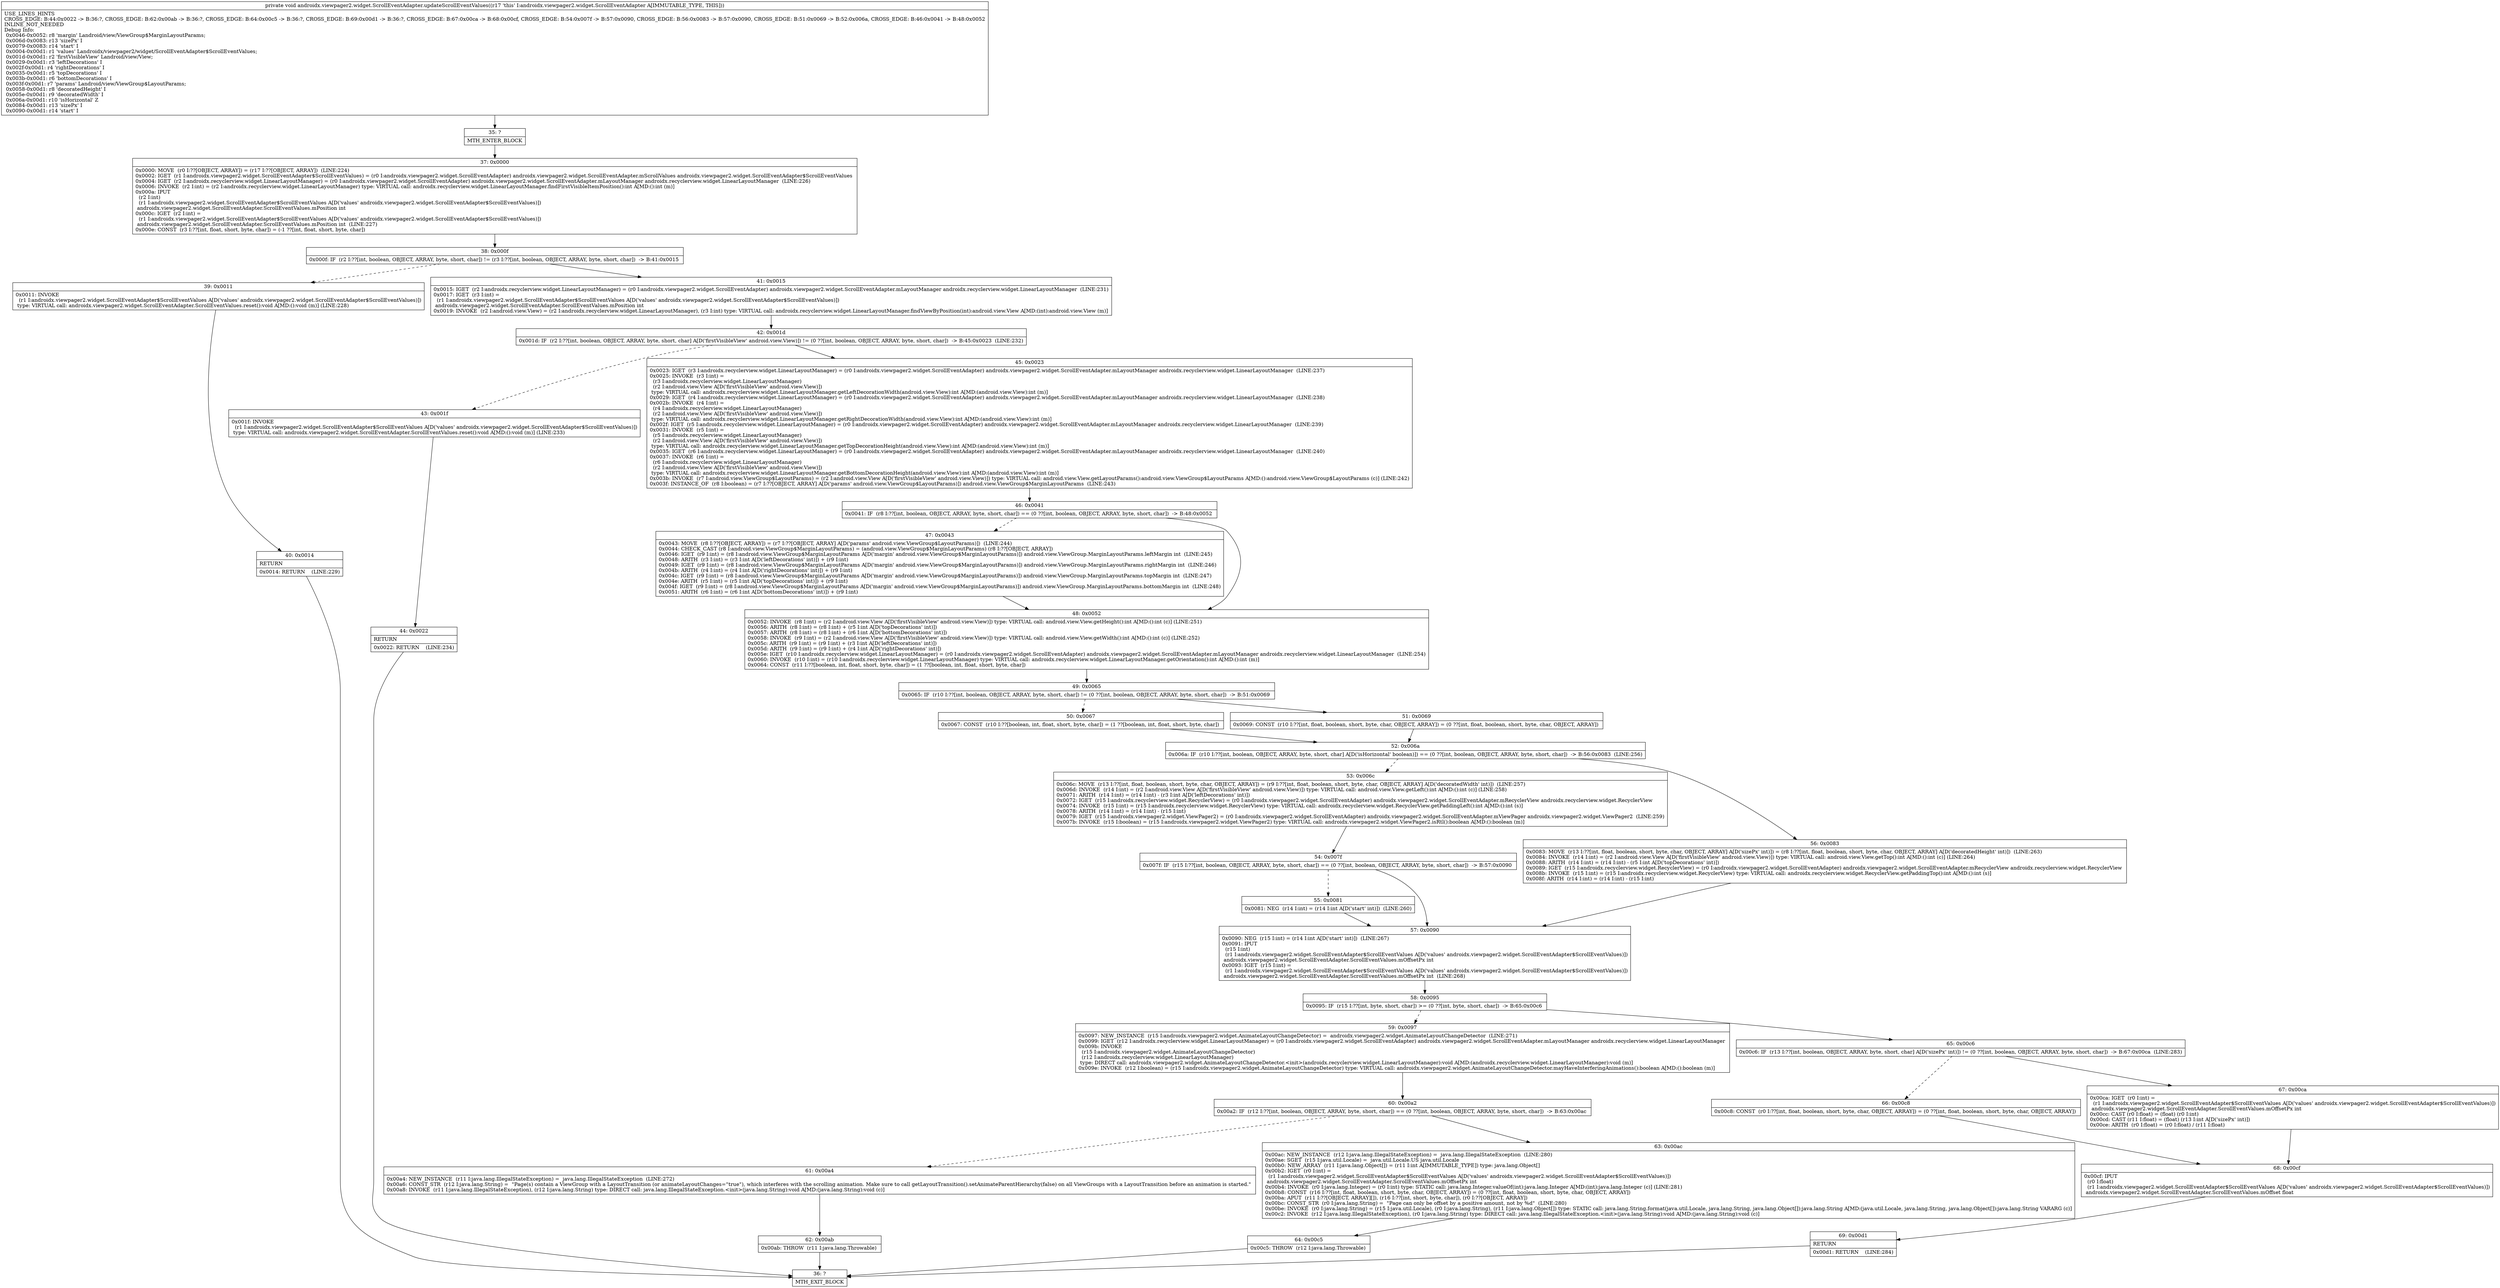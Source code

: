 digraph "CFG forandroidx.viewpager2.widget.ScrollEventAdapter.updateScrollEventValues()V" {
Node_35 [shape=record,label="{35\:\ ?|MTH_ENTER_BLOCK\l}"];
Node_37 [shape=record,label="{37\:\ 0x0000|0x0000: MOVE  (r0 I:??[OBJECT, ARRAY]) = (r17 I:??[OBJECT, ARRAY])  (LINE:224)\l0x0002: IGET  (r1 I:androidx.viewpager2.widget.ScrollEventAdapter$ScrollEventValues) = (r0 I:androidx.viewpager2.widget.ScrollEventAdapter) androidx.viewpager2.widget.ScrollEventAdapter.mScrollValues androidx.viewpager2.widget.ScrollEventAdapter$ScrollEventValues \l0x0004: IGET  (r2 I:androidx.recyclerview.widget.LinearLayoutManager) = (r0 I:androidx.viewpager2.widget.ScrollEventAdapter) androidx.viewpager2.widget.ScrollEventAdapter.mLayoutManager androidx.recyclerview.widget.LinearLayoutManager  (LINE:226)\l0x0006: INVOKE  (r2 I:int) = (r2 I:androidx.recyclerview.widget.LinearLayoutManager) type: VIRTUAL call: androidx.recyclerview.widget.LinearLayoutManager.findFirstVisibleItemPosition():int A[MD:():int (m)]\l0x000a: IPUT  \l  (r2 I:int)\l  (r1 I:androidx.viewpager2.widget.ScrollEventAdapter$ScrollEventValues A[D('values' androidx.viewpager2.widget.ScrollEventAdapter$ScrollEventValues)])\l androidx.viewpager2.widget.ScrollEventAdapter.ScrollEventValues.mPosition int \l0x000c: IGET  (r2 I:int) = \l  (r1 I:androidx.viewpager2.widget.ScrollEventAdapter$ScrollEventValues A[D('values' androidx.viewpager2.widget.ScrollEventAdapter$ScrollEventValues)])\l androidx.viewpager2.widget.ScrollEventAdapter.ScrollEventValues.mPosition int  (LINE:227)\l0x000e: CONST  (r3 I:??[int, float, short, byte, char]) = (\-1 ??[int, float, short, byte, char]) \l}"];
Node_38 [shape=record,label="{38\:\ 0x000f|0x000f: IF  (r2 I:??[int, boolean, OBJECT, ARRAY, byte, short, char]) != (r3 I:??[int, boolean, OBJECT, ARRAY, byte, short, char])  \-\> B:41:0x0015 \l}"];
Node_39 [shape=record,label="{39\:\ 0x0011|0x0011: INVOKE  \l  (r1 I:androidx.viewpager2.widget.ScrollEventAdapter$ScrollEventValues A[D('values' androidx.viewpager2.widget.ScrollEventAdapter$ScrollEventValues)])\l type: VIRTUAL call: androidx.viewpager2.widget.ScrollEventAdapter.ScrollEventValues.reset():void A[MD:():void (m)] (LINE:228)\l}"];
Node_40 [shape=record,label="{40\:\ 0x0014|RETURN\l|0x0014: RETURN    (LINE:229)\l}"];
Node_36 [shape=record,label="{36\:\ ?|MTH_EXIT_BLOCK\l}"];
Node_41 [shape=record,label="{41\:\ 0x0015|0x0015: IGET  (r2 I:androidx.recyclerview.widget.LinearLayoutManager) = (r0 I:androidx.viewpager2.widget.ScrollEventAdapter) androidx.viewpager2.widget.ScrollEventAdapter.mLayoutManager androidx.recyclerview.widget.LinearLayoutManager  (LINE:231)\l0x0017: IGET  (r3 I:int) = \l  (r1 I:androidx.viewpager2.widget.ScrollEventAdapter$ScrollEventValues A[D('values' androidx.viewpager2.widget.ScrollEventAdapter$ScrollEventValues)])\l androidx.viewpager2.widget.ScrollEventAdapter.ScrollEventValues.mPosition int \l0x0019: INVOKE  (r2 I:android.view.View) = (r2 I:androidx.recyclerview.widget.LinearLayoutManager), (r3 I:int) type: VIRTUAL call: androidx.recyclerview.widget.LinearLayoutManager.findViewByPosition(int):android.view.View A[MD:(int):android.view.View (m)]\l}"];
Node_42 [shape=record,label="{42\:\ 0x001d|0x001d: IF  (r2 I:??[int, boolean, OBJECT, ARRAY, byte, short, char] A[D('firstVisibleView' android.view.View)]) != (0 ??[int, boolean, OBJECT, ARRAY, byte, short, char])  \-\> B:45:0x0023  (LINE:232)\l}"];
Node_43 [shape=record,label="{43\:\ 0x001f|0x001f: INVOKE  \l  (r1 I:androidx.viewpager2.widget.ScrollEventAdapter$ScrollEventValues A[D('values' androidx.viewpager2.widget.ScrollEventAdapter$ScrollEventValues)])\l type: VIRTUAL call: androidx.viewpager2.widget.ScrollEventAdapter.ScrollEventValues.reset():void A[MD:():void (m)] (LINE:233)\l}"];
Node_44 [shape=record,label="{44\:\ 0x0022|RETURN\l|0x0022: RETURN    (LINE:234)\l}"];
Node_45 [shape=record,label="{45\:\ 0x0023|0x0023: IGET  (r3 I:androidx.recyclerview.widget.LinearLayoutManager) = (r0 I:androidx.viewpager2.widget.ScrollEventAdapter) androidx.viewpager2.widget.ScrollEventAdapter.mLayoutManager androidx.recyclerview.widget.LinearLayoutManager  (LINE:237)\l0x0025: INVOKE  (r3 I:int) = \l  (r3 I:androidx.recyclerview.widget.LinearLayoutManager)\l  (r2 I:android.view.View A[D('firstVisibleView' android.view.View)])\l type: VIRTUAL call: androidx.recyclerview.widget.LinearLayoutManager.getLeftDecorationWidth(android.view.View):int A[MD:(android.view.View):int (m)]\l0x0029: IGET  (r4 I:androidx.recyclerview.widget.LinearLayoutManager) = (r0 I:androidx.viewpager2.widget.ScrollEventAdapter) androidx.viewpager2.widget.ScrollEventAdapter.mLayoutManager androidx.recyclerview.widget.LinearLayoutManager  (LINE:238)\l0x002b: INVOKE  (r4 I:int) = \l  (r4 I:androidx.recyclerview.widget.LinearLayoutManager)\l  (r2 I:android.view.View A[D('firstVisibleView' android.view.View)])\l type: VIRTUAL call: androidx.recyclerview.widget.LinearLayoutManager.getRightDecorationWidth(android.view.View):int A[MD:(android.view.View):int (m)]\l0x002f: IGET  (r5 I:androidx.recyclerview.widget.LinearLayoutManager) = (r0 I:androidx.viewpager2.widget.ScrollEventAdapter) androidx.viewpager2.widget.ScrollEventAdapter.mLayoutManager androidx.recyclerview.widget.LinearLayoutManager  (LINE:239)\l0x0031: INVOKE  (r5 I:int) = \l  (r5 I:androidx.recyclerview.widget.LinearLayoutManager)\l  (r2 I:android.view.View A[D('firstVisibleView' android.view.View)])\l type: VIRTUAL call: androidx.recyclerview.widget.LinearLayoutManager.getTopDecorationHeight(android.view.View):int A[MD:(android.view.View):int (m)]\l0x0035: IGET  (r6 I:androidx.recyclerview.widget.LinearLayoutManager) = (r0 I:androidx.viewpager2.widget.ScrollEventAdapter) androidx.viewpager2.widget.ScrollEventAdapter.mLayoutManager androidx.recyclerview.widget.LinearLayoutManager  (LINE:240)\l0x0037: INVOKE  (r6 I:int) = \l  (r6 I:androidx.recyclerview.widget.LinearLayoutManager)\l  (r2 I:android.view.View A[D('firstVisibleView' android.view.View)])\l type: VIRTUAL call: androidx.recyclerview.widget.LinearLayoutManager.getBottomDecorationHeight(android.view.View):int A[MD:(android.view.View):int (m)]\l0x003b: INVOKE  (r7 I:android.view.ViewGroup$LayoutParams) = (r2 I:android.view.View A[D('firstVisibleView' android.view.View)]) type: VIRTUAL call: android.view.View.getLayoutParams():android.view.ViewGroup$LayoutParams A[MD:():android.view.ViewGroup$LayoutParams (c)] (LINE:242)\l0x003f: INSTANCE_OF  (r8 I:boolean) = (r7 I:??[OBJECT, ARRAY] A[D('params' android.view.ViewGroup$LayoutParams)]) android.view.ViewGroup$MarginLayoutParams  (LINE:243)\l}"];
Node_46 [shape=record,label="{46\:\ 0x0041|0x0041: IF  (r8 I:??[int, boolean, OBJECT, ARRAY, byte, short, char]) == (0 ??[int, boolean, OBJECT, ARRAY, byte, short, char])  \-\> B:48:0x0052 \l}"];
Node_47 [shape=record,label="{47\:\ 0x0043|0x0043: MOVE  (r8 I:??[OBJECT, ARRAY]) = (r7 I:??[OBJECT, ARRAY] A[D('params' android.view.ViewGroup$LayoutParams)])  (LINE:244)\l0x0044: CHECK_CAST (r8 I:android.view.ViewGroup$MarginLayoutParams) = (android.view.ViewGroup$MarginLayoutParams) (r8 I:??[OBJECT, ARRAY]) \l0x0046: IGET  (r9 I:int) = (r8 I:android.view.ViewGroup$MarginLayoutParams A[D('margin' android.view.ViewGroup$MarginLayoutParams)]) android.view.ViewGroup.MarginLayoutParams.leftMargin int  (LINE:245)\l0x0048: ARITH  (r3 I:int) = (r3 I:int A[D('leftDecorations' int)]) + (r9 I:int) \l0x0049: IGET  (r9 I:int) = (r8 I:android.view.ViewGroup$MarginLayoutParams A[D('margin' android.view.ViewGroup$MarginLayoutParams)]) android.view.ViewGroup.MarginLayoutParams.rightMargin int  (LINE:246)\l0x004b: ARITH  (r4 I:int) = (r4 I:int A[D('rightDecorations' int)]) + (r9 I:int) \l0x004c: IGET  (r9 I:int) = (r8 I:android.view.ViewGroup$MarginLayoutParams A[D('margin' android.view.ViewGroup$MarginLayoutParams)]) android.view.ViewGroup.MarginLayoutParams.topMargin int  (LINE:247)\l0x004e: ARITH  (r5 I:int) = (r5 I:int A[D('topDecorations' int)]) + (r9 I:int) \l0x004f: IGET  (r9 I:int) = (r8 I:android.view.ViewGroup$MarginLayoutParams A[D('margin' android.view.ViewGroup$MarginLayoutParams)]) android.view.ViewGroup.MarginLayoutParams.bottomMargin int  (LINE:248)\l0x0051: ARITH  (r6 I:int) = (r6 I:int A[D('bottomDecorations' int)]) + (r9 I:int) \l}"];
Node_48 [shape=record,label="{48\:\ 0x0052|0x0052: INVOKE  (r8 I:int) = (r2 I:android.view.View A[D('firstVisibleView' android.view.View)]) type: VIRTUAL call: android.view.View.getHeight():int A[MD:():int (c)] (LINE:251)\l0x0056: ARITH  (r8 I:int) = (r8 I:int) + (r5 I:int A[D('topDecorations' int)]) \l0x0057: ARITH  (r8 I:int) = (r8 I:int) + (r6 I:int A[D('bottomDecorations' int)]) \l0x0058: INVOKE  (r9 I:int) = (r2 I:android.view.View A[D('firstVisibleView' android.view.View)]) type: VIRTUAL call: android.view.View.getWidth():int A[MD:():int (c)] (LINE:252)\l0x005c: ARITH  (r9 I:int) = (r9 I:int) + (r3 I:int A[D('leftDecorations' int)]) \l0x005d: ARITH  (r9 I:int) = (r9 I:int) + (r4 I:int A[D('rightDecorations' int)]) \l0x005e: IGET  (r10 I:androidx.recyclerview.widget.LinearLayoutManager) = (r0 I:androidx.viewpager2.widget.ScrollEventAdapter) androidx.viewpager2.widget.ScrollEventAdapter.mLayoutManager androidx.recyclerview.widget.LinearLayoutManager  (LINE:254)\l0x0060: INVOKE  (r10 I:int) = (r10 I:androidx.recyclerview.widget.LinearLayoutManager) type: VIRTUAL call: androidx.recyclerview.widget.LinearLayoutManager.getOrientation():int A[MD:():int (m)]\l0x0064: CONST  (r11 I:??[boolean, int, float, short, byte, char]) = (1 ??[boolean, int, float, short, byte, char]) \l}"];
Node_49 [shape=record,label="{49\:\ 0x0065|0x0065: IF  (r10 I:??[int, boolean, OBJECT, ARRAY, byte, short, char]) != (0 ??[int, boolean, OBJECT, ARRAY, byte, short, char])  \-\> B:51:0x0069 \l}"];
Node_50 [shape=record,label="{50\:\ 0x0067|0x0067: CONST  (r10 I:??[boolean, int, float, short, byte, char]) = (1 ??[boolean, int, float, short, byte, char]) \l}"];
Node_52 [shape=record,label="{52\:\ 0x006a|0x006a: IF  (r10 I:??[int, boolean, OBJECT, ARRAY, byte, short, char] A[D('isHorizontal' boolean)]) == (0 ??[int, boolean, OBJECT, ARRAY, byte, short, char])  \-\> B:56:0x0083  (LINE:256)\l}"];
Node_53 [shape=record,label="{53\:\ 0x006c|0x006c: MOVE  (r13 I:??[int, float, boolean, short, byte, char, OBJECT, ARRAY]) = (r9 I:??[int, float, boolean, short, byte, char, OBJECT, ARRAY] A[D('decoratedWidth' int)])  (LINE:257)\l0x006d: INVOKE  (r14 I:int) = (r2 I:android.view.View A[D('firstVisibleView' android.view.View)]) type: VIRTUAL call: android.view.View.getLeft():int A[MD:():int (c)] (LINE:258)\l0x0071: ARITH  (r14 I:int) = (r14 I:int) \- (r3 I:int A[D('leftDecorations' int)]) \l0x0072: IGET  (r15 I:androidx.recyclerview.widget.RecyclerView) = (r0 I:androidx.viewpager2.widget.ScrollEventAdapter) androidx.viewpager2.widget.ScrollEventAdapter.mRecyclerView androidx.recyclerview.widget.RecyclerView \l0x0074: INVOKE  (r15 I:int) = (r15 I:androidx.recyclerview.widget.RecyclerView) type: VIRTUAL call: androidx.recyclerview.widget.RecyclerView.getPaddingLeft():int A[MD:():int (s)]\l0x0078: ARITH  (r14 I:int) = (r14 I:int) \- (r15 I:int) \l0x0079: IGET  (r15 I:androidx.viewpager2.widget.ViewPager2) = (r0 I:androidx.viewpager2.widget.ScrollEventAdapter) androidx.viewpager2.widget.ScrollEventAdapter.mViewPager androidx.viewpager2.widget.ViewPager2  (LINE:259)\l0x007b: INVOKE  (r15 I:boolean) = (r15 I:androidx.viewpager2.widget.ViewPager2) type: VIRTUAL call: androidx.viewpager2.widget.ViewPager2.isRtl():boolean A[MD:():boolean (m)]\l}"];
Node_54 [shape=record,label="{54\:\ 0x007f|0x007f: IF  (r15 I:??[int, boolean, OBJECT, ARRAY, byte, short, char]) == (0 ??[int, boolean, OBJECT, ARRAY, byte, short, char])  \-\> B:57:0x0090 \l}"];
Node_55 [shape=record,label="{55\:\ 0x0081|0x0081: NEG  (r14 I:int) = (r14 I:int A[D('start' int)])  (LINE:260)\l}"];
Node_57 [shape=record,label="{57\:\ 0x0090|0x0090: NEG  (r15 I:int) = (r14 I:int A[D('start' int)])  (LINE:267)\l0x0091: IPUT  \l  (r15 I:int)\l  (r1 I:androidx.viewpager2.widget.ScrollEventAdapter$ScrollEventValues A[D('values' androidx.viewpager2.widget.ScrollEventAdapter$ScrollEventValues)])\l androidx.viewpager2.widget.ScrollEventAdapter.ScrollEventValues.mOffsetPx int \l0x0093: IGET  (r15 I:int) = \l  (r1 I:androidx.viewpager2.widget.ScrollEventAdapter$ScrollEventValues A[D('values' androidx.viewpager2.widget.ScrollEventAdapter$ScrollEventValues)])\l androidx.viewpager2.widget.ScrollEventAdapter.ScrollEventValues.mOffsetPx int  (LINE:268)\l}"];
Node_58 [shape=record,label="{58\:\ 0x0095|0x0095: IF  (r15 I:??[int, byte, short, char]) \>= (0 ??[int, byte, short, char])  \-\> B:65:0x00c6 \l}"];
Node_59 [shape=record,label="{59\:\ 0x0097|0x0097: NEW_INSTANCE  (r15 I:androidx.viewpager2.widget.AnimateLayoutChangeDetector) =  androidx.viewpager2.widget.AnimateLayoutChangeDetector  (LINE:271)\l0x0099: IGET  (r12 I:androidx.recyclerview.widget.LinearLayoutManager) = (r0 I:androidx.viewpager2.widget.ScrollEventAdapter) androidx.viewpager2.widget.ScrollEventAdapter.mLayoutManager androidx.recyclerview.widget.LinearLayoutManager \l0x009b: INVOKE  \l  (r15 I:androidx.viewpager2.widget.AnimateLayoutChangeDetector)\l  (r12 I:androidx.recyclerview.widget.LinearLayoutManager)\l type: DIRECT call: androidx.viewpager2.widget.AnimateLayoutChangeDetector.\<init\>(androidx.recyclerview.widget.LinearLayoutManager):void A[MD:(androidx.recyclerview.widget.LinearLayoutManager):void (m)]\l0x009e: INVOKE  (r12 I:boolean) = (r15 I:androidx.viewpager2.widget.AnimateLayoutChangeDetector) type: VIRTUAL call: androidx.viewpager2.widget.AnimateLayoutChangeDetector.mayHaveInterferingAnimations():boolean A[MD:():boolean (m)]\l}"];
Node_60 [shape=record,label="{60\:\ 0x00a2|0x00a2: IF  (r12 I:??[int, boolean, OBJECT, ARRAY, byte, short, char]) == (0 ??[int, boolean, OBJECT, ARRAY, byte, short, char])  \-\> B:63:0x00ac \l}"];
Node_61 [shape=record,label="{61\:\ 0x00a4|0x00a4: NEW_INSTANCE  (r11 I:java.lang.IllegalStateException) =  java.lang.IllegalStateException  (LINE:272)\l0x00a6: CONST_STR  (r12 I:java.lang.String) =  \"Page(s) contain a ViewGroup with a LayoutTransition (or animateLayoutChanges=\"true\"), which interferes with the scrolling animation. Make sure to call getLayoutTransition().setAnimateParentHierarchy(false) on all ViewGroups with a LayoutTransition before an animation is started.\" \l0x00a8: INVOKE  (r11 I:java.lang.IllegalStateException), (r12 I:java.lang.String) type: DIRECT call: java.lang.IllegalStateException.\<init\>(java.lang.String):void A[MD:(java.lang.String):void (c)]\l}"];
Node_62 [shape=record,label="{62\:\ 0x00ab|0x00ab: THROW  (r11 I:java.lang.Throwable) \l}"];
Node_63 [shape=record,label="{63\:\ 0x00ac|0x00ac: NEW_INSTANCE  (r12 I:java.lang.IllegalStateException) =  java.lang.IllegalStateException  (LINE:280)\l0x00ae: SGET  (r15 I:java.util.Locale) =  java.util.Locale.US java.util.Locale \l0x00b0: NEW_ARRAY  (r11 I:java.lang.Object[]) = (r11 I:int A[IMMUTABLE_TYPE]) type: java.lang.Object[] \l0x00b2: IGET  (r0 I:int) = \l  (r1 I:androidx.viewpager2.widget.ScrollEventAdapter$ScrollEventValues A[D('values' androidx.viewpager2.widget.ScrollEventAdapter$ScrollEventValues)])\l androidx.viewpager2.widget.ScrollEventAdapter.ScrollEventValues.mOffsetPx int \l0x00b4: INVOKE  (r0 I:java.lang.Integer) = (r0 I:int) type: STATIC call: java.lang.Integer.valueOf(int):java.lang.Integer A[MD:(int):java.lang.Integer (c)] (LINE:281)\l0x00b8: CONST  (r16 I:??[int, float, boolean, short, byte, char, OBJECT, ARRAY]) = (0 ??[int, float, boolean, short, byte, char, OBJECT, ARRAY]) \l0x00ba: APUT  (r11 I:??[OBJECT, ARRAY][]), (r16 I:??[int, short, byte, char]), (r0 I:??[OBJECT, ARRAY]) \l0x00bc: CONST_STR  (r0 I:java.lang.String) =  \"Page can only be offset by a positive amount, not by %d\"  (LINE:280)\l0x00be: INVOKE  (r0 I:java.lang.String) = (r15 I:java.util.Locale), (r0 I:java.lang.String), (r11 I:java.lang.Object[]) type: STATIC call: java.lang.String.format(java.util.Locale, java.lang.String, java.lang.Object[]):java.lang.String A[MD:(java.util.Locale, java.lang.String, java.lang.Object[]):java.lang.String VARARG (c)]\l0x00c2: INVOKE  (r12 I:java.lang.IllegalStateException), (r0 I:java.lang.String) type: DIRECT call: java.lang.IllegalStateException.\<init\>(java.lang.String):void A[MD:(java.lang.String):void (c)]\l}"];
Node_64 [shape=record,label="{64\:\ 0x00c5|0x00c5: THROW  (r12 I:java.lang.Throwable) \l}"];
Node_65 [shape=record,label="{65\:\ 0x00c6|0x00c6: IF  (r13 I:??[int, boolean, OBJECT, ARRAY, byte, short, char] A[D('sizePx' int)]) != (0 ??[int, boolean, OBJECT, ARRAY, byte, short, char])  \-\> B:67:0x00ca  (LINE:283)\l}"];
Node_66 [shape=record,label="{66\:\ 0x00c8|0x00c8: CONST  (r0 I:??[int, float, boolean, short, byte, char, OBJECT, ARRAY]) = (0 ??[int, float, boolean, short, byte, char, OBJECT, ARRAY]) \l}"];
Node_68 [shape=record,label="{68\:\ 0x00cf|0x00cf: IPUT  \l  (r0 I:float)\l  (r1 I:androidx.viewpager2.widget.ScrollEventAdapter$ScrollEventValues A[D('values' androidx.viewpager2.widget.ScrollEventAdapter$ScrollEventValues)])\l androidx.viewpager2.widget.ScrollEventAdapter.ScrollEventValues.mOffset float \l}"];
Node_69 [shape=record,label="{69\:\ 0x00d1|RETURN\l|0x00d1: RETURN    (LINE:284)\l}"];
Node_67 [shape=record,label="{67\:\ 0x00ca|0x00ca: IGET  (r0 I:int) = \l  (r1 I:androidx.viewpager2.widget.ScrollEventAdapter$ScrollEventValues A[D('values' androidx.viewpager2.widget.ScrollEventAdapter$ScrollEventValues)])\l androidx.viewpager2.widget.ScrollEventAdapter.ScrollEventValues.mOffsetPx int \l0x00cc: CAST (r0 I:float) = (float) (r0 I:int) \l0x00cd: CAST (r11 I:float) = (float) (r13 I:int A[D('sizePx' int)]) \l0x00ce: ARITH  (r0 I:float) = (r0 I:float) \/ (r11 I:float) \l}"];
Node_56 [shape=record,label="{56\:\ 0x0083|0x0083: MOVE  (r13 I:??[int, float, boolean, short, byte, char, OBJECT, ARRAY] A[D('sizePx' int)]) = (r8 I:??[int, float, boolean, short, byte, char, OBJECT, ARRAY] A[D('decoratedHeight' int)])  (LINE:263)\l0x0084: INVOKE  (r14 I:int) = (r2 I:android.view.View A[D('firstVisibleView' android.view.View)]) type: VIRTUAL call: android.view.View.getTop():int A[MD:():int (c)] (LINE:264)\l0x0088: ARITH  (r14 I:int) = (r14 I:int) \- (r5 I:int A[D('topDecorations' int)]) \l0x0089: IGET  (r15 I:androidx.recyclerview.widget.RecyclerView) = (r0 I:androidx.viewpager2.widget.ScrollEventAdapter) androidx.viewpager2.widget.ScrollEventAdapter.mRecyclerView androidx.recyclerview.widget.RecyclerView \l0x008b: INVOKE  (r15 I:int) = (r15 I:androidx.recyclerview.widget.RecyclerView) type: VIRTUAL call: androidx.recyclerview.widget.RecyclerView.getPaddingTop():int A[MD:():int (s)]\l0x008f: ARITH  (r14 I:int) = (r14 I:int) \- (r15 I:int) \l}"];
Node_51 [shape=record,label="{51\:\ 0x0069|0x0069: CONST  (r10 I:??[int, float, boolean, short, byte, char, OBJECT, ARRAY]) = (0 ??[int, float, boolean, short, byte, char, OBJECT, ARRAY]) \l}"];
MethodNode[shape=record,label="{private void androidx.viewpager2.widget.ScrollEventAdapter.updateScrollEventValues((r17 'this' I:androidx.viewpager2.widget.ScrollEventAdapter A[IMMUTABLE_TYPE, THIS]))  | USE_LINES_HINTS\lCROSS_EDGE: B:44:0x0022 \-\> B:36:?, CROSS_EDGE: B:62:0x00ab \-\> B:36:?, CROSS_EDGE: B:64:0x00c5 \-\> B:36:?, CROSS_EDGE: B:69:0x00d1 \-\> B:36:?, CROSS_EDGE: B:67:0x00ca \-\> B:68:0x00cf, CROSS_EDGE: B:54:0x007f \-\> B:57:0x0090, CROSS_EDGE: B:56:0x0083 \-\> B:57:0x0090, CROSS_EDGE: B:51:0x0069 \-\> B:52:0x006a, CROSS_EDGE: B:46:0x0041 \-\> B:48:0x0052\lINLINE_NOT_NEEDED\lDebug Info:\l  0x0046\-0x0052: r8 'margin' Landroid\/view\/ViewGroup$MarginLayoutParams;\l  0x006d\-0x0083: r13 'sizePx' I\l  0x0079\-0x0083: r14 'start' I\l  0x0004\-0x00d1: r1 'values' Landroidx\/viewpager2\/widget\/ScrollEventAdapter$ScrollEventValues;\l  0x001d\-0x00d1: r2 'firstVisibleView' Landroid\/view\/View;\l  0x0029\-0x00d1: r3 'leftDecorations' I\l  0x002f\-0x00d1: r4 'rightDecorations' I\l  0x0035\-0x00d1: r5 'topDecorations' I\l  0x003b\-0x00d1: r6 'bottomDecorations' I\l  0x003f\-0x00d1: r7 'params' Landroid\/view\/ViewGroup$LayoutParams;\l  0x0058\-0x00d1: r8 'decoratedHeight' I\l  0x005e\-0x00d1: r9 'decoratedWidth' I\l  0x006a\-0x00d1: r10 'isHorizontal' Z\l  0x0084\-0x00d1: r13 'sizePx' I\l  0x0090\-0x00d1: r14 'start' I\l}"];
MethodNode -> Node_35;Node_35 -> Node_37;
Node_37 -> Node_38;
Node_38 -> Node_39[style=dashed];
Node_38 -> Node_41;
Node_39 -> Node_40;
Node_40 -> Node_36;
Node_41 -> Node_42;
Node_42 -> Node_43[style=dashed];
Node_42 -> Node_45;
Node_43 -> Node_44;
Node_44 -> Node_36;
Node_45 -> Node_46;
Node_46 -> Node_47[style=dashed];
Node_46 -> Node_48;
Node_47 -> Node_48;
Node_48 -> Node_49;
Node_49 -> Node_50[style=dashed];
Node_49 -> Node_51;
Node_50 -> Node_52;
Node_52 -> Node_53[style=dashed];
Node_52 -> Node_56;
Node_53 -> Node_54;
Node_54 -> Node_55[style=dashed];
Node_54 -> Node_57;
Node_55 -> Node_57;
Node_57 -> Node_58;
Node_58 -> Node_59[style=dashed];
Node_58 -> Node_65;
Node_59 -> Node_60;
Node_60 -> Node_61[style=dashed];
Node_60 -> Node_63;
Node_61 -> Node_62;
Node_62 -> Node_36;
Node_63 -> Node_64;
Node_64 -> Node_36;
Node_65 -> Node_66[style=dashed];
Node_65 -> Node_67;
Node_66 -> Node_68;
Node_68 -> Node_69;
Node_69 -> Node_36;
Node_67 -> Node_68;
Node_56 -> Node_57;
Node_51 -> Node_52;
}

